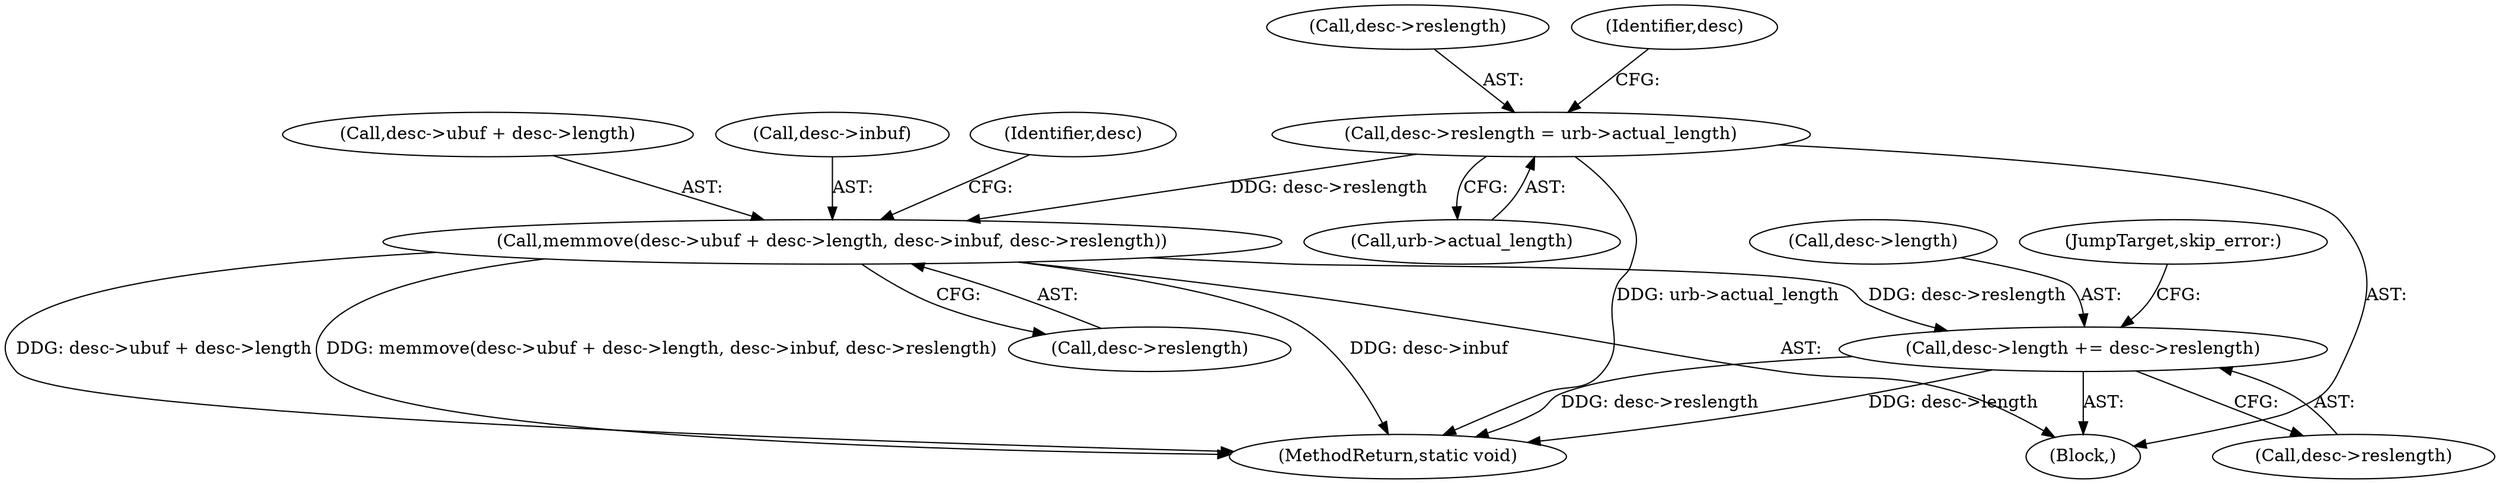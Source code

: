digraph "1_linux_c0f5ecee4e741667b2493c742b60b6218d40b3aa@pointer" {
"1000188" [label="(Call,desc->reslength = urb->actual_length)"];
"1000195" [label="(Call,memmove(desc->ubuf + desc->length, desc->inbuf, desc->reslength))"];
"1000209" [label="(Call,desc->length += desc->reslength)"];
"1000192" [label="(Call,urb->actual_length)"];
"1000102" [label="(Block,)"];
"1000210" [label="(Call,desc->length)"];
"1000196" [label="(Call,desc->ubuf + desc->length)"];
"1000213" [label="(Call,desc->reslength)"];
"1000195" [label="(Call,memmove(desc->ubuf + desc->length, desc->inbuf, desc->reslength))"];
"1000203" [label="(Call,desc->inbuf)"];
"1000189" [label="(Call,desc->reslength)"];
"1000216" [label="(JumpTarget,skip_error:)"];
"1000188" [label="(Call,desc->reslength = urb->actual_length)"];
"1000233" [label="(MethodReturn,static void)"];
"1000211" [label="(Identifier,desc)"];
"1000206" [label="(Call,desc->reslength)"];
"1000209" [label="(Call,desc->length += desc->reslength)"];
"1000198" [label="(Identifier,desc)"];
"1000188" -> "1000102"  [label="AST: "];
"1000188" -> "1000192"  [label="CFG: "];
"1000189" -> "1000188"  [label="AST: "];
"1000192" -> "1000188"  [label="AST: "];
"1000198" -> "1000188"  [label="CFG: "];
"1000188" -> "1000233"  [label="DDG: urb->actual_length"];
"1000188" -> "1000195"  [label="DDG: desc->reslength"];
"1000195" -> "1000102"  [label="AST: "];
"1000195" -> "1000206"  [label="CFG: "];
"1000196" -> "1000195"  [label="AST: "];
"1000203" -> "1000195"  [label="AST: "];
"1000206" -> "1000195"  [label="AST: "];
"1000211" -> "1000195"  [label="CFG: "];
"1000195" -> "1000233"  [label="DDG: memmove(desc->ubuf + desc->length, desc->inbuf, desc->reslength)"];
"1000195" -> "1000233"  [label="DDG: desc->inbuf"];
"1000195" -> "1000233"  [label="DDG: desc->ubuf + desc->length"];
"1000195" -> "1000209"  [label="DDG: desc->reslength"];
"1000209" -> "1000102"  [label="AST: "];
"1000209" -> "1000213"  [label="CFG: "];
"1000210" -> "1000209"  [label="AST: "];
"1000213" -> "1000209"  [label="AST: "];
"1000216" -> "1000209"  [label="CFG: "];
"1000209" -> "1000233"  [label="DDG: desc->length"];
"1000209" -> "1000233"  [label="DDG: desc->reslength"];
}
